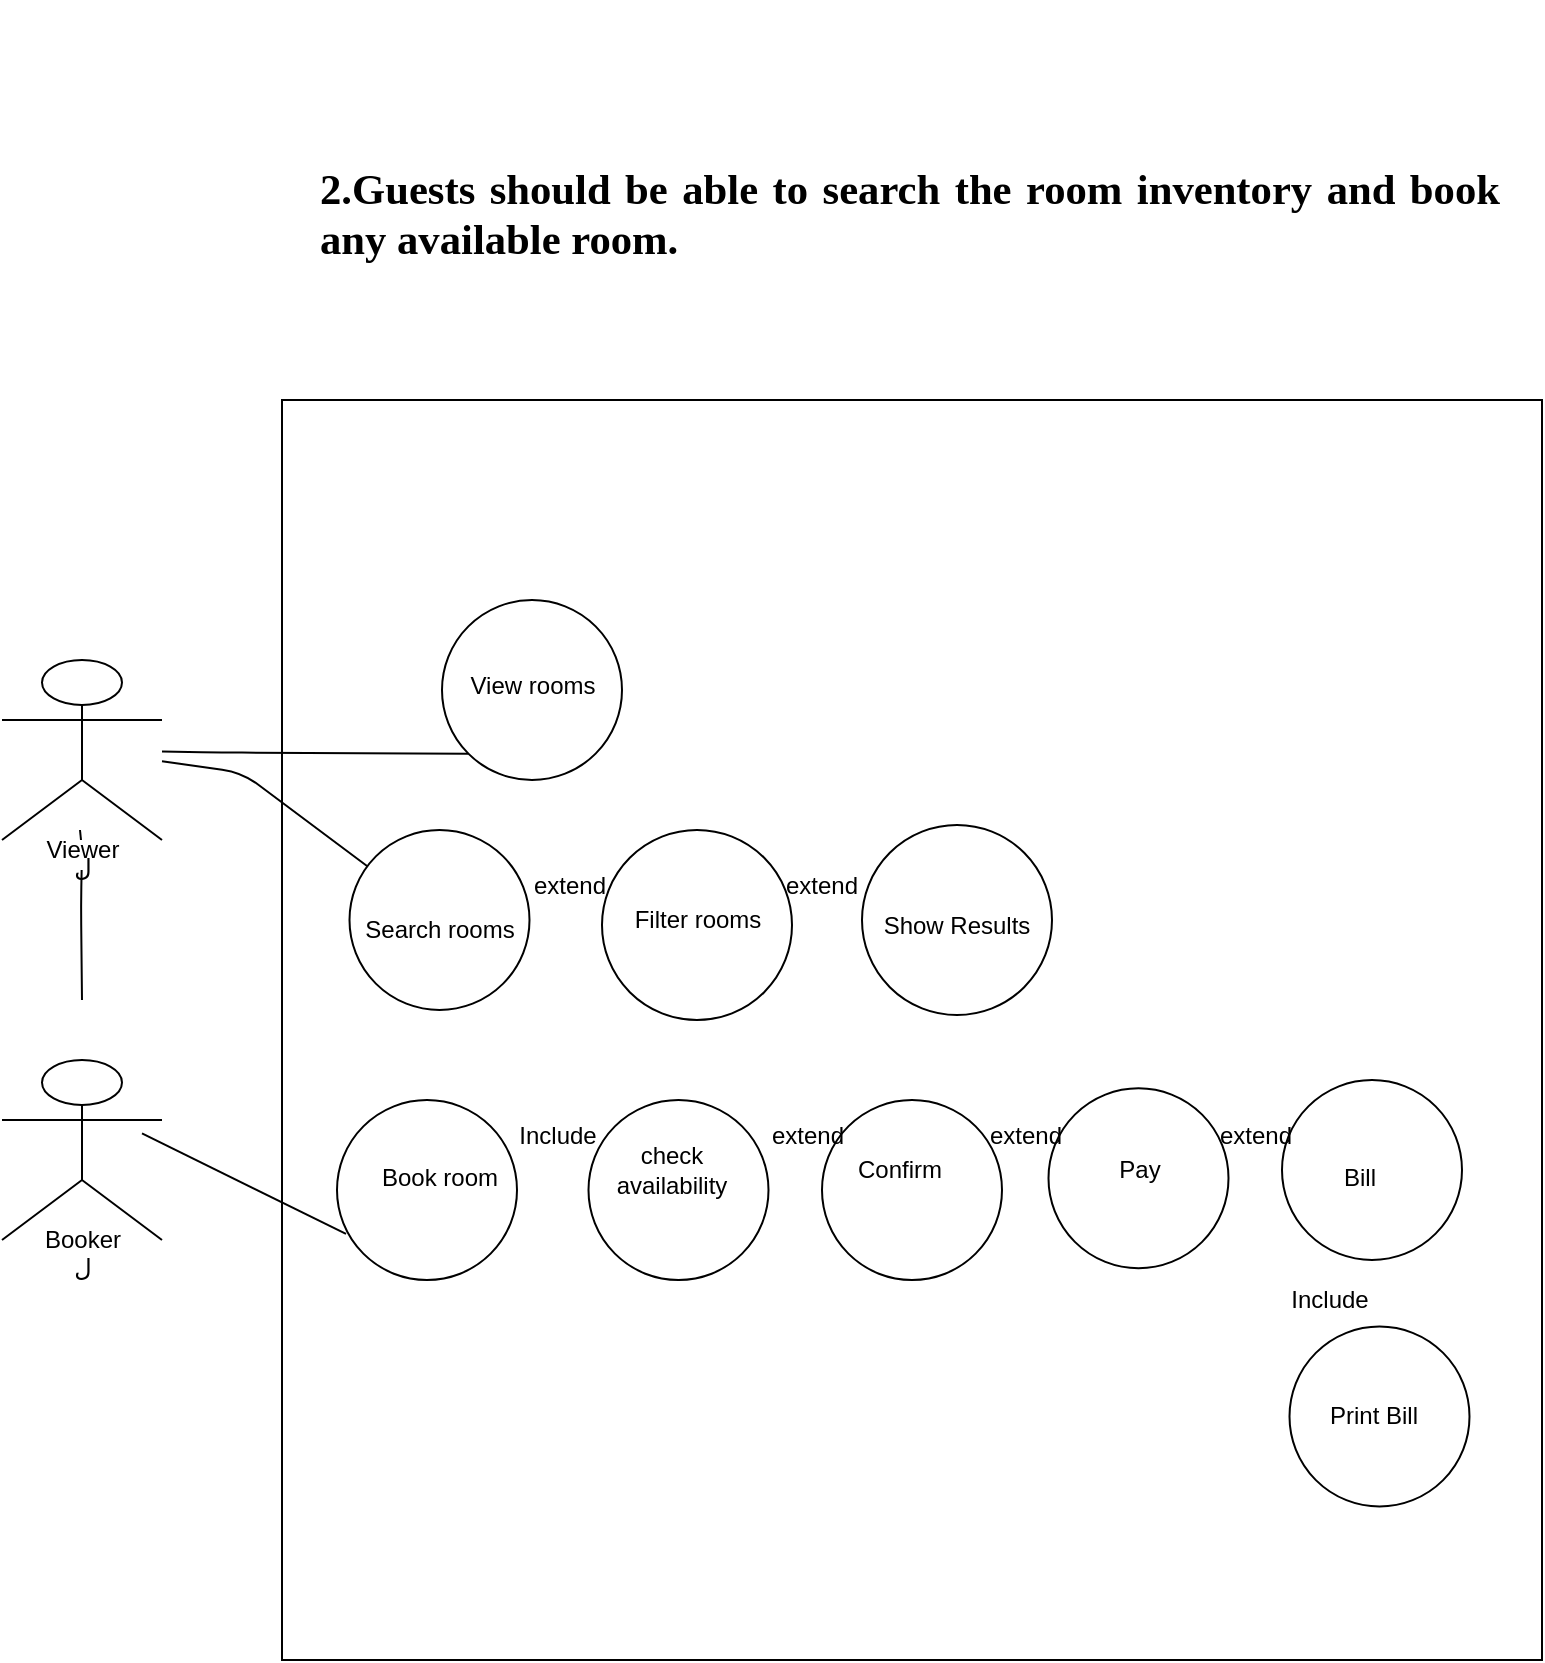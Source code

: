 <mxfile version="13.9.7" type="github">
  <diagram id="4UGJytVWH1Cr-C3hoVij" name="Page-1">
    <mxGraphModel dx="868" dy="1619" grid="1" gridSize="10" guides="1" tooltips="1" connect="1" arrows="1" fold="1" page="1" pageScale="1" pageWidth="827" pageHeight="1169" math="0" shadow="0">
      <root>
        <mxCell id="0" />
        <mxCell id="1" parent="0" />
        <mxCell id="ItGvCnHqwmwOMa5XZKfp-4" value="&lt;p style=&quot;margin-top: 12.0pt ; margin-right: 0cm ; margin-bottom: 12.0pt ; margin-left: 36.0pt ; text-align: justify ; text-indent: -18.0pt ; background: white&quot;&gt;&lt;b&gt;&lt;span style=&quot;font-size: 16.0pt ; font-family: &amp;#34;calibri&amp;#34; , &amp;#34;sans-serif&amp;#34;&quot;&gt;&lt;span style=&quot;font-weight: normal ; font-stretch: normal ; font-size: 7pt ; line-height: normal ; font-family: &amp;#34;times new roman&amp;#34;&quot;&gt;&amp;nbsp; &amp;nbsp;&lt;br&gt;&lt;/span&gt;&lt;/span&gt;&lt;/b&gt;&lt;span dir=&quot;LTR&quot;&gt;&lt;/span&gt;&lt;b&gt;&lt;span style=&quot;font-size: 16.0pt ; font-family: &amp;#34;calibri&amp;#34; , &amp;#34;sans-serif&amp;#34;&quot;&gt;2.Guests should be able to search the room inventory and book any available room.&lt;/span&gt;&lt;/b&gt;&lt;/p&gt;" style="text;html=1;strokeColor=none;fillColor=none;align=center;verticalAlign=middle;whiteSpace=wrap;rounded=0;" vertex="1" parent="1">
          <mxGeometry x="200" y="-220" width="640" height="190" as="geometry" />
        </mxCell>
        <mxCell id="ItGvCnHqwmwOMa5XZKfp-5" value="" style="whiteSpace=wrap;html=1;aspect=fixed;" vertex="1" parent="1">
          <mxGeometry x="230" y="-20" width="630" height="630" as="geometry" />
        </mxCell>
        <mxCell id="ItGvCnHqwmwOMa5XZKfp-6" value="ل" style="shape=umlActor;verticalLabelPosition=bottom;verticalAlign=top;html=1;outlineConnect=0;" vertex="1" parent="1">
          <mxGeometry x="90" y="110" width="80" height="90" as="geometry" />
        </mxCell>
        <mxCell id="ItGvCnHqwmwOMa5XZKfp-11" value="" style="ellipse;whiteSpace=wrap;html=1;aspect=fixed;" vertex="1" parent="1">
          <mxGeometry x="310" y="80" width="90" height="90" as="geometry" />
        </mxCell>
        <mxCell id="ItGvCnHqwmwOMa5XZKfp-12" value="View rooms" style="text;html=1;strokeColor=none;fillColor=none;align=center;verticalAlign=middle;whiteSpace=wrap;rounded=0;" vertex="1" parent="1">
          <mxGeometry x="322.5" y="110" width="65" height="25" as="geometry" />
        </mxCell>
        <mxCell id="ItGvCnHqwmwOMa5XZKfp-13" value="" style="ellipse;whiteSpace=wrap;html=1;aspect=fixed;" vertex="1" parent="1">
          <mxGeometry x="263.75" y="195" width="90" height="90" as="geometry" />
        </mxCell>
        <mxCell id="ItGvCnHqwmwOMa5XZKfp-14" value="Search rooms" style="text;html=1;strokeColor=none;fillColor=none;align=center;verticalAlign=middle;whiteSpace=wrap;rounded=0;" vertex="1" parent="1">
          <mxGeometry x="270" y="232.5" width="77.5" height="25" as="geometry" />
        </mxCell>
        <mxCell id="ItGvCnHqwmwOMa5XZKfp-17" value="" style="ellipse;whiteSpace=wrap;html=1;aspect=fixed;" vertex="1" parent="1">
          <mxGeometry x="390" y="195" width="95" height="95" as="geometry" />
        </mxCell>
        <mxCell id="ItGvCnHqwmwOMa5XZKfp-18" value="Filter rooms" style="text;html=1;strokeColor=none;fillColor=none;align=center;verticalAlign=middle;whiteSpace=wrap;rounded=0;" vertex="1" parent="1">
          <mxGeometry x="398.75" y="227.5" width="77.5" height="25" as="geometry" />
        </mxCell>
        <mxCell id="ItGvCnHqwmwOMa5XZKfp-21" value="ل" style="shape=umlActor;verticalLabelPosition=bottom;verticalAlign=top;html=1;outlineConnect=0;" vertex="1" parent="1">
          <mxGeometry x="90" y="310" width="80" height="90" as="geometry" />
        </mxCell>
        <mxCell id="ItGvCnHqwmwOMa5XZKfp-22" value="Booker" style="text;html=1;align=center;verticalAlign=middle;resizable=0;points=[];autosize=1;" vertex="1" parent="1">
          <mxGeometry x="105" y="390" width="50" height="20" as="geometry" />
        </mxCell>
        <mxCell id="ItGvCnHqwmwOMa5XZKfp-24" value="" style="endArrow=none;html=1;" edge="1" parent="1" source="ItGvCnHqwmwOMa5XZKfp-30">
          <mxGeometry width="50" height="50" relative="1" as="geometry">
            <mxPoint x="129.5" y="262.5" as="sourcePoint" />
            <mxPoint x="129.5" y="200" as="targetPoint" />
            <Array as="points" />
          </mxGeometry>
        </mxCell>
        <mxCell id="ItGvCnHqwmwOMa5XZKfp-27" value="" style="endArrow=none;html=1;entryX=0;entryY=1;entryDx=0;entryDy=0;" edge="1" parent="1" source="ItGvCnHqwmwOMa5XZKfp-6" target="ItGvCnHqwmwOMa5XZKfp-11">
          <mxGeometry width="50" height="50" relative="1" as="geometry">
            <mxPoint x="200" y="186.25" as="sourcePoint" />
            <mxPoint x="200" y="123.75" as="targetPoint" />
            <Array as="points">
              <mxPoint x="200" y="156.25" />
            </Array>
          </mxGeometry>
        </mxCell>
        <mxCell id="ItGvCnHqwmwOMa5XZKfp-28" value="" style="endArrow=none;html=1;" edge="1" parent="1" source="ItGvCnHqwmwOMa5XZKfp-6" target="ItGvCnHqwmwOMa5XZKfp-13">
          <mxGeometry width="50" height="50" relative="1" as="geometry">
            <mxPoint x="180" y="165.714" as="sourcePoint" />
            <mxPoint x="333.18" y="166.82" as="targetPoint" />
            <Array as="points">
              <mxPoint x="210" y="166.25" />
            </Array>
          </mxGeometry>
        </mxCell>
        <mxCell id="ItGvCnHqwmwOMa5XZKfp-30" value="Viewer" style="text;html=1;align=center;verticalAlign=middle;resizable=0;points=[];autosize=1;" vertex="1" parent="1">
          <mxGeometry x="105" y="195" width="50" height="20" as="geometry" />
        </mxCell>
        <mxCell id="ItGvCnHqwmwOMa5XZKfp-31" value="" style="endArrow=none;html=1;" edge="1" parent="1" target="ItGvCnHqwmwOMa5XZKfp-30">
          <mxGeometry width="50" height="50" relative="1" as="geometry">
            <mxPoint x="130" y="280" as="sourcePoint" />
            <mxPoint x="129.5" y="200" as="targetPoint" />
            <Array as="points">
              <mxPoint x="129.5" y="232.5" />
            </Array>
          </mxGeometry>
        </mxCell>
        <mxCell id="ItGvCnHqwmwOMa5XZKfp-32" value="" style="ellipse;whiteSpace=wrap;html=1;aspect=fixed;" vertex="1" parent="1">
          <mxGeometry x="257.5" y="330.01" width="90" height="90" as="geometry" />
        </mxCell>
        <mxCell id="ItGvCnHqwmwOMa5XZKfp-33" value="" style="endArrow=none;html=1;exitX=0.981;exitY=0.4;exitDx=0;exitDy=0;exitPerimeter=0;entryX=0.05;entryY=0.744;entryDx=0;entryDy=0;entryPerimeter=0;" edge="1" parent="1" target="ItGvCnHqwmwOMa5XZKfp-32">
          <mxGeometry width="50" height="50" relative="1" as="geometry">
            <mxPoint x="160.0" y="346.72" as="sourcePoint" />
            <mxPoint x="247.972" y="344.275" as="targetPoint" />
            <Array as="points" />
          </mxGeometry>
        </mxCell>
        <mxCell id="ItGvCnHqwmwOMa5XZKfp-34" value="Book room" style="text;html=1;strokeColor=none;fillColor=none;align=center;verticalAlign=middle;whiteSpace=wrap;rounded=0;" vertex="1" parent="1">
          <mxGeometry x="270" y="356.49" width="77.5" height="25" as="geometry" />
        </mxCell>
        <mxCell id="ItGvCnHqwmwOMa5XZKfp-35" value="" style="ellipse;whiteSpace=wrap;html=1;aspect=fixed;" vertex="1" parent="1">
          <mxGeometry x="383.25" y="330.01" width="90" height="90" as="geometry" />
        </mxCell>
        <mxCell id="ItGvCnHqwmwOMa5XZKfp-36" value="check availability" style="text;html=1;strokeColor=none;fillColor=none;align=center;verticalAlign=middle;whiteSpace=wrap;rounded=0;" vertex="1" parent="1">
          <mxGeometry x="386.25" y="352.5" width="77.5" height="25" as="geometry" />
        </mxCell>
        <mxCell id="ItGvCnHqwmwOMa5XZKfp-37" value="" style="ellipse;whiteSpace=wrap;html=1;aspect=fixed;" vertex="1" parent="1">
          <mxGeometry x="500" y="330.01" width="90" height="90" as="geometry" />
        </mxCell>
        <mxCell id="ItGvCnHqwmwOMa5XZKfp-38" value="Confirm" style="text;html=1;strokeColor=none;fillColor=none;align=center;verticalAlign=middle;whiteSpace=wrap;rounded=0;" vertex="1" parent="1">
          <mxGeometry x="500" y="352.5" width="77.5" height="25" as="geometry" />
        </mxCell>
        <mxCell id="ItGvCnHqwmwOMa5XZKfp-39" value="" style="ellipse;whiteSpace=wrap;html=1;aspect=fixed;" vertex="1" parent="1">
          <mxGeometry x="613.25" y="324.13" width="90" height="90" as="geometry" />
        </mxCell>
        <mxCell id="ItGvCnHqwmwOMa5XZKfp-40" value="Pay" style="text;html=1;strokeColor=none;fillColor=none;align=center;verticalAlign=middle;whiteSpace=wrap;rounded=0;" vertex="1" parent="1">
          <mxGeometry x="619.5" y="352.5" width="77.5" height="25" as="geometry" />
        </mxCell>
        <mxCell id="ItGvCnHqwmwOMa5XZKfp-41" value="" style="ellipse;whiteSpace=wrap;html=1;aspect=fixed;" vertex="1" parent="1">
          <mxGeometry x="730" y="320" width="90" height="90" as="geometry" />
        </mxCell>
        <mxCell id="ItGvCnHqwmwOMa5XZKfp-42" value="Bill" style="text;html=1;strokeColor=none;fillColor=none;align=center;verticalAlign=middle;whiteSpace=wrap;rounded=0;" vertex="1" parent="1">
          <mxGeometry x="730.25" y="356.49" width="77.5" height="25" as="geometry" />
        </mxCell>
        <mxCell id="ItGvCnHqwmwOMa5XZKfp-43" value="" style="ellipse;whiteSpace=wrap;html=1;aspect=fixed;" vertex="1" parent="1">
          <mxGeometry x="733.75" y="443.25" width="90" height="90" as="geometry" />
        </mxCell>
        <mxCell id="ItGvCnHqwmwOMa5XZKfp-44" value="Print Bill" style="text;html=1;strokeColor=none;fillColor=none;align=center;verticalAlign=middle;whiteSpace=wrap;rounded=0;" vertex="1" parent="1">
          <mxGeometry x="736.75" y="475.75" width="77.5" height="25" as="geometry" />
        </mxCell>
        <mxCell id="ItGvCnHqwmwOMa5XZKfp-50" value="" style="shape=image;html=1;verticalAlign=top;verticalLabelPosition=bottom;labelBackgroundColor=#ffffff;imageAspect=0;aspect=fixed;image=https://cdn2.iconfinder.com/data/icons/navigation-set-arrows-part-two/32/Arrow_Dotted_Left-128.png" vertex="1" parent="1">
          <mxGeometry x="357.25" y="227.25" width="32.75" height="32.75" as="geometry" />
        </mxCell>
        <mxCell id="ItGvCnHqwmwOMa5XZKfp-51" value="" style="shape=image;html=1;verticalAlign=top;verticalLabelPosition=bottom;labelBackgroundColor=#ffffff;imageAspect=0;aspect=fixed;image=https://cdn2.iconfinder.com/data/icons/navigation-set-arrows-part-two/32/Arrow_Dotted_Left-128.png" vertex="1" parent="1">
          <mxGeometry x="347.5" y="352.5" width="33.25" height="33.25" as="geometry" />
        </mxCell>
        <mxCell id="ItGvCnHqwmwOMa5XZKfp-52" value="" style="shape=image;html=1;verticalAlign=top;verticalLabelPosition=bottom;labelBackgroundColor=#ffffff;imageAspect=0;aspect=fixed;image=https://cdn2.iconfinder.com/data/icons/navigation-set-arrows-part-two/32/Arrow_Dotted_Left-128.png" vertex="1" parent="1">
          <mxGeometry x="703.25" y="356.49" width="27" height="27" as="geometry" />
        </mxCell>
        <mxCell id="ItGvCnHqwmwOMa5XZKfp-53" value="" style="shape=image;html=1;verticalAlign=top;verticalLabelPosition=bottom;labelBackgroundColor=#ffffff;imageAspect=0;aspect=fixed;image=https://cdn2.iconfinder.com/data/icons/navigation-set-arrows-part-two/32/Arrow_Dotted_Left-128.png" vertex="1" parent="1">
          <mxGeometry x="473.75" y="358.38" width="26.25" height="26.25" as="geometry" />
        </mxCell>
        <mxCell id="ItGvCnHqwmwOMa5XZKfp-54" value="" style="shape=image;html=1;verticalAlign=top;verticalLabelPosition=bottom;labelBackgroundColor=#ffffff;imageAspect=0;aspect=fixed;image=https://cdn2.iconfinder.com/data/icons/navigation-set-arrows-part-two/32/Arrow_Dotted_Left-128.png" vertex="1" parent="1">
          <mxGeometry x="590" y="358.37" width="23.25" height="23.25" as="geometry" />
        </mxCell>
        <mxCell id="ItGvCnHqwmwOMa5XZKfp-57" value="" style="shape=image;html=1;verticalAlign=top;verticalLabelPosition=bottom;labelBackgroundColor=#ffffff;imageAspect=0;aspect=fixed;image=https://cdn2.iconfinder.com/data/icons/navigation-set-arrows-part-two/32/Arrow_Dotted_Left-128.png;rotation=90;" vertex="1" parent="1">
          <mxGeometry x="762.12" y="410" width="33.25" height="33.25" as="geometry" />
        </mxCell>
        <mxCell id="ItGvCnHqwmwOMa5XZKfp-64" value="" style="ellipse;whiteSpace=wrap;html=1;aspect=fixed;" vertex="1" parent="1">
          <mxGeometry x="520" y="192.5" width="95" height="95" as="geometry" />
        </mxCell>
        <mxCell id="ItGvCnHqwmwOMa5XZKfp-65" value="extend" style="text;html=1;strokeColor=none;fillColor=none;align=center;verticalAlign=middle;whiteSpace=wrap;rounded=0;" vertex="1" parent="1">
          <mxGeometry x="353.63" y="212.5" width="40" height="20" as="geometry" />
        </mxCell>
        <mxCell id="ItGvCnHqwmwOMa5XZKfp-66" value="Show Results" style="text;html=1;strokeColor=none;fillColor=none;align=center;verticalAlign=middle;whiteSpace=wrap;rounded=0;" vertex="1" parent="1">
          <mxGeometry x="525" y="222.5" width="85" height="40" as="geometry" />
        </mxCell>
        <mxCell id="ItGvCnHqwmwOMa5XZKfp-67" value="" style="shape=image;html=1;verticalAlign=top;verticalLabelPosition=bottom;labelBackgroundColor=#ffffff;imageAspect=0;aspect=fixed;image=https://cdn2.iconfinder.com/data/icons/navigation-set-arrows-part-two/32/Arrow_Dotted_Left-128.png" vertex="1" parent="1">
          <mxGeometry x="485" y="226.12" width="35" height="35" as="geometry" />
        </mxCell>
        <mxCell id="ItGvCnHqwmwOMa5XZKfp-68" value="extend" style="text;html=1;strokeColor=none;fillColor=none;align=center;verticalAlign=middle;whiteSpace=wrap;rounded=0;" vertex="1" parent="1">
          <mxGeometry x="480" y="206.25" width="40" height="32.5" as="geometry" />
        </mxCell>
        <mxCell id="ItGvCnHqwmwOMa5XZKfp-69" value="Include" style="text;html=1;strokeColor=none;fillColor=none;align=center;verticalAlign=middle;whiteSpace=wrap;rounded=0;" vertex="1" parent="1">
          <mxGeometry x="347.5" y="338.38" width="40" height="20" as="geometry" />
        </mxCell>
        <mxCell id="ItGvCnHqwmwOMa5XZKfp-70" value="extend" style="text;html=1;strokeColor=none;fillColor=none;align=center;verticalAlign=middle;whiteSpace=wrap;rounded=0;" vertex="1" parent="1">
          <mxGeometry x="473.25" y="332.13" width="40" height="32.5" as="geometry" />
        </mxCell>
        <mxCell id="ItGvCnHqwmwOMa5XZKfp-72" value="extend" style="text;html=1;strokeColor=none;fillColor=none;align=center;verticalAlign=middle;whiteSpace=wrap;rounded=0;" vertex="1" parent="1">
          <mxGeometry x="581.63" y="332.13" width="40" height="32.5" as="geometry" />
        </mxCell>
        <mxCell id="ItGvCnHqwmwOMa5XZKfp-73" value="extend" style="text;html=1;strokeColor=none;fillColor=none;align=center;verticalAlign=middle;whiteSpace=wrap;rounded=0;" vertex="1" parent="1">
          <mxGeometry x="696.75" y="332.13" width="40" height="32.5" as="geometry" />
        </mxCell>
        <mxCell id="ItGvCnHqwmwOMa5XZKfp-74" value="Include" style="text;html=1;strokeColor=none;fillColor=none;align=center;verticalAlign=middle;whiteSpace=wrap;rounded=0;" vertex="1" parent="1">
          <mxGeometry x="733.75" y="420.01" width="40" height="20" as="geometry" />
        </mxCell>
      </root>
    </mxGraphModel>
  </diagram>
</mxfile>

